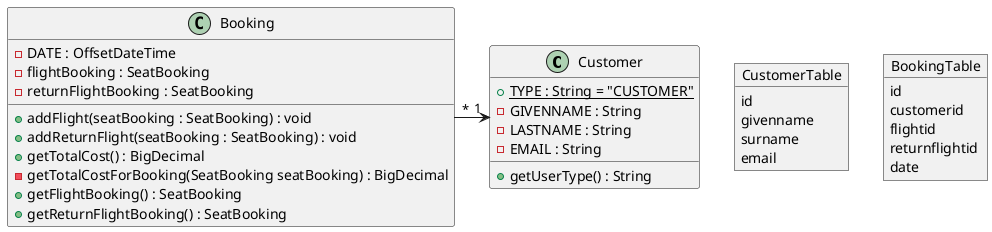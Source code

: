 @startuml

class Customer {
  + {static} TYPE : String = "CUSTOMER"
  - GIVENNAME : String
  - LASTNAME : String
  - EMAIL : String
  + getUserType() : String
}

class Booking {
  - DATE : OffsetDateTime
  - flightBooking : SeatBooking
  - returnFlightBooking : SeatBooking
  + addFlight(seatBooking : SeatBooking) : void
  + addReturnFlight(seatBooking : SeatBooking) : void
  + getTotalCost() : BigDecimal
  - getTotalCostForBooking(SeatBooking seatBooking) : BigDecimal
  + getFlightBooking() : SeatBooking
  + getReturnFlightBooking() : SeatBooking
}

object CustomerTable {
  id
  givenname
  surname
  email
}

object BookingTable {
  id
  customerid
  flightid
  returnflightid
  date
}

Booking "*" -> "1" Customer

@enduml